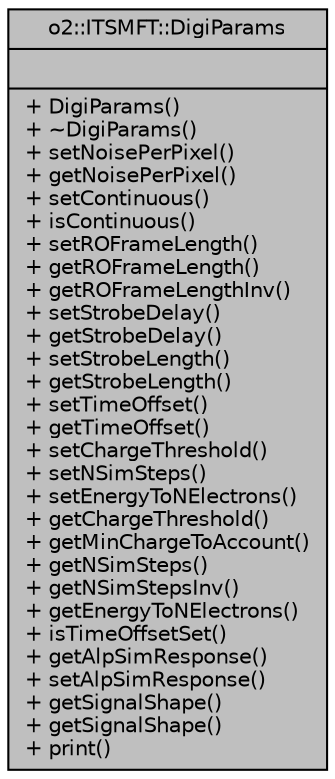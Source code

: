 digraph "o2::ITSMFT::DigiParams"
{
 // INTERACTIVE_SVG=YES
  bgcolor="transparent";
  edge [fontname="Helvetica",fontsize="10",labelfontname="Helvetica",labelfontsize="10"];
  node [fontname="Helvetica",fontsize="10",shape=record];
  Node1 [label="{o2::ITSMFT::DigiParams\n||+ DigiParams()\l+ ~DigiParams()\l+ setNoisePerPixel()\l+ getNoisePerPixel()\l+ setContinuous()\l+ isContinuous()\l+ setROFrameLength()\l+ getROFrameLength()\l+ getROFrameLengthInv()\l+ setStrobeDelay()\l+ getStrobeDelay()\l+ setStrobeLength()\l+ getStrobeLength()\l+ setTimeOffset()\l+ getTimeOffset()\l+ setChargeThreshold()\l+ setNSimSteps()\l+ setEnergyToNElectrons()\l+ getChargeThreshold()\l+ getMinChargeToAccount()\l+ getNSimSteps()\l+ getNSimStepsInv()\l+ getEnergyToNElectrons()\l+ isTimeOffsetSet()\l+ getAlpSimResponse()\l+ setAlpSimResponse()\l+ getSignalShape()\l+ getSignalShape()\l+ print()\l}",height=0.2,width=0.4,color="black", fillcolor="grey75", style="filled" fontcolor="black"];
}
